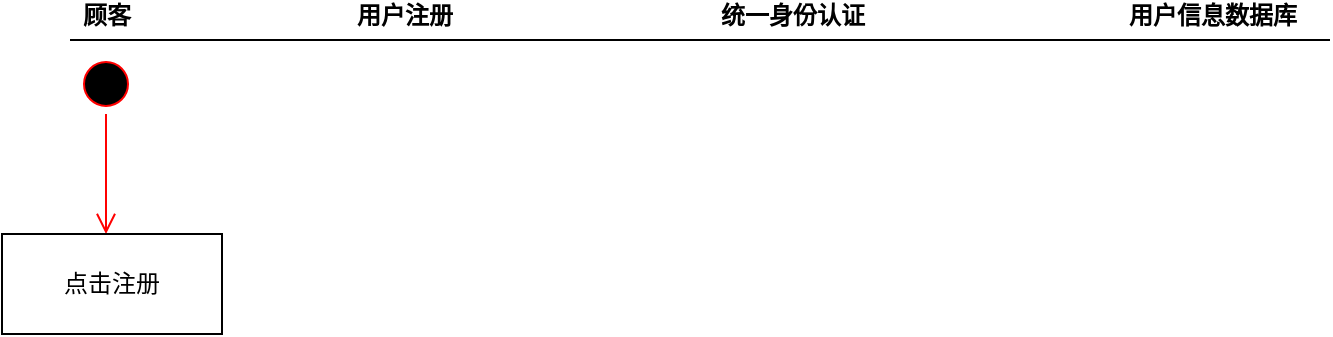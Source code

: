 <mxfile version="21.3.7" type="github">
  <diagram name="第 1 页" id="xl8yDS8nu_2GemF-_EXw">
    <mxGraphModel dx="1176" dy="502" grid="0" gridSize="10" guides="1" tooltips="1" connect="1" arrows="1" fold="1" page="1" pageScale="1" pageWidth="2336" pageHeight="1654" math="0" shadow="0">
      <root>
        <mxCell id="0" />
        <mxCell id="1" parent="0" />
        <mxCell id="WRAMGHy-zV3it7PqML5l-4" value="" style="line;strokeWidth=1;fillColor=none;align=left;verticalAlign=middle;spacingTop=-1;spacingLeft=3;spacingRight=3;rotatable=0;labelPosition=right;points=[];portConstraint=eastwest;strokeColor=inherit;" vertex="1" parent="1">
          <mxGeometry x="358" y="167" width="630" height="8" as="geometry" />
        </mxCell>
        <mxCell id="WRAMGHy-zV3it7PqML5l-5" value="顾客" style="text;align=center;fontStyle=1;verticalAlign=middle;spacingLeft=3;spacingRight=3;strokeColor=none;rotatable=0;points=[[0,0.5],[1,0.5]];portConstraint=eastwest;html=1;" vertex="1" parent="1">
          <mxGeometry x="352" y="151" width="48" height="16" as="geometry" />
        </mxCell>
        <mxCell id="WRAMGHy-zV3it7PqML5l-6" value="用户注册" style="text;align=center;fontStyle=1;verticalAlign=middle;spacingLeft=3;spacingRight=3;strokeColor=none;rotatable=0;points=[[0,0.5],[1,0.5]];portConstraint=eastwest;html=1;" vertex="1" parent="1">
          <mxGeometry x="501" y="151" width="48" height="16" as="geometry" />
        </mxCell>
        <mxCell id="WRAMGHy-zV3it7PqML5l-7" value="统一身份认证" style="text;align=center;fontStyle=1;verticalAlign=middle;spacingLeft=3;spacingRight=3;strokeColor=none;rotatable=0;points=[[0,0.5],[1,0.5]];portConstraint=eastwest;html=1;" vertex="1" parent="1">
          <mxGeometry x="695" y="151" width="48" height="16" as="geometry" />
        </mxCell>
        <mxCell id="WRAMGHy-zV3it7PqML5l-8" value="用户信息数据库" style="text;align=center;fontStyle=1;verticalAlign=middle;spacingLeft=3;spacingRight=3;strokeColor=none;rotatable=0;points=[[0,0.5],[1,0.5]];portConstraint=eastwest;html=1;" vertex="1" parent="1">
          <mxGeometry x="905" y="151" width="48" height="16" as="geometry" />
        </mxCell>
        <mxCell id="WRAMGHy-zV3it7PqML5l-11" value="" style="ellipse;html=1;shape=startState;fillColor=#000000;strokeColor=#ff0000;" vertex="1" parent="1">
          <mxGeometry x="361" y="178" width="30" height="30" as="geometry" />
        </mxCell>
        <mxCell id="WRAMGHy-zV3it7PqML5l-12" value="" style="edgeStyle=orthogonalEdgeStyle;html=1;verticalAlign=bottom;endArrow=open;endSize=8;strokeColor=#ff0000;rounded=0;" edge="1" source="WRAMGHy-zV3it7PqML5l-11" parent="1">
          <mxGeometry relative="1" as="geometry">
            <mxPoint x="376" y="268" as="targetPoint" />
          </mxGeometry>
        </mxCell>
        <mxCell id="WRAMGHy-zV3it7PqML5l-13" value="点击注册" style="html=1;whiteSpace=wrap;" vertex="1" parent="1">
          <mxGeometry x="324" y="268" width="110" height="50" as="geometry" />
        </mxCell>
      </root>
    </mxGraphModel>
  </diagram>
</mxfile>
